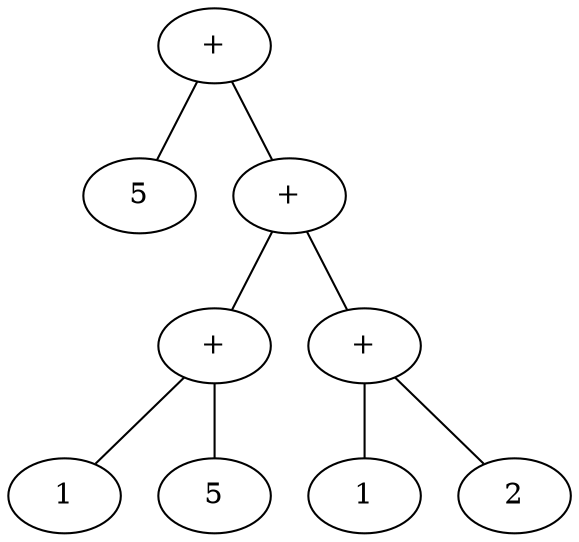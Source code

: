 graph G {
	n1 [label = "+"];
	n1 -- n2;
	n2 [label = "5"];
	n1 -- n5;
	n5 [label = "+"];
	n5 -- n6;
	n6 [label = "+"];
	n6 -- n7;
	n7 [label = "1"];
	n6 -- n10;
	n10 [label = "5"];
	n5 -- n13;
	n13 [label = "+"];
	n13 -- n14;
	n14 [label = "1"];
	n13 -- n17;
	n17 [label = "2"];
}
